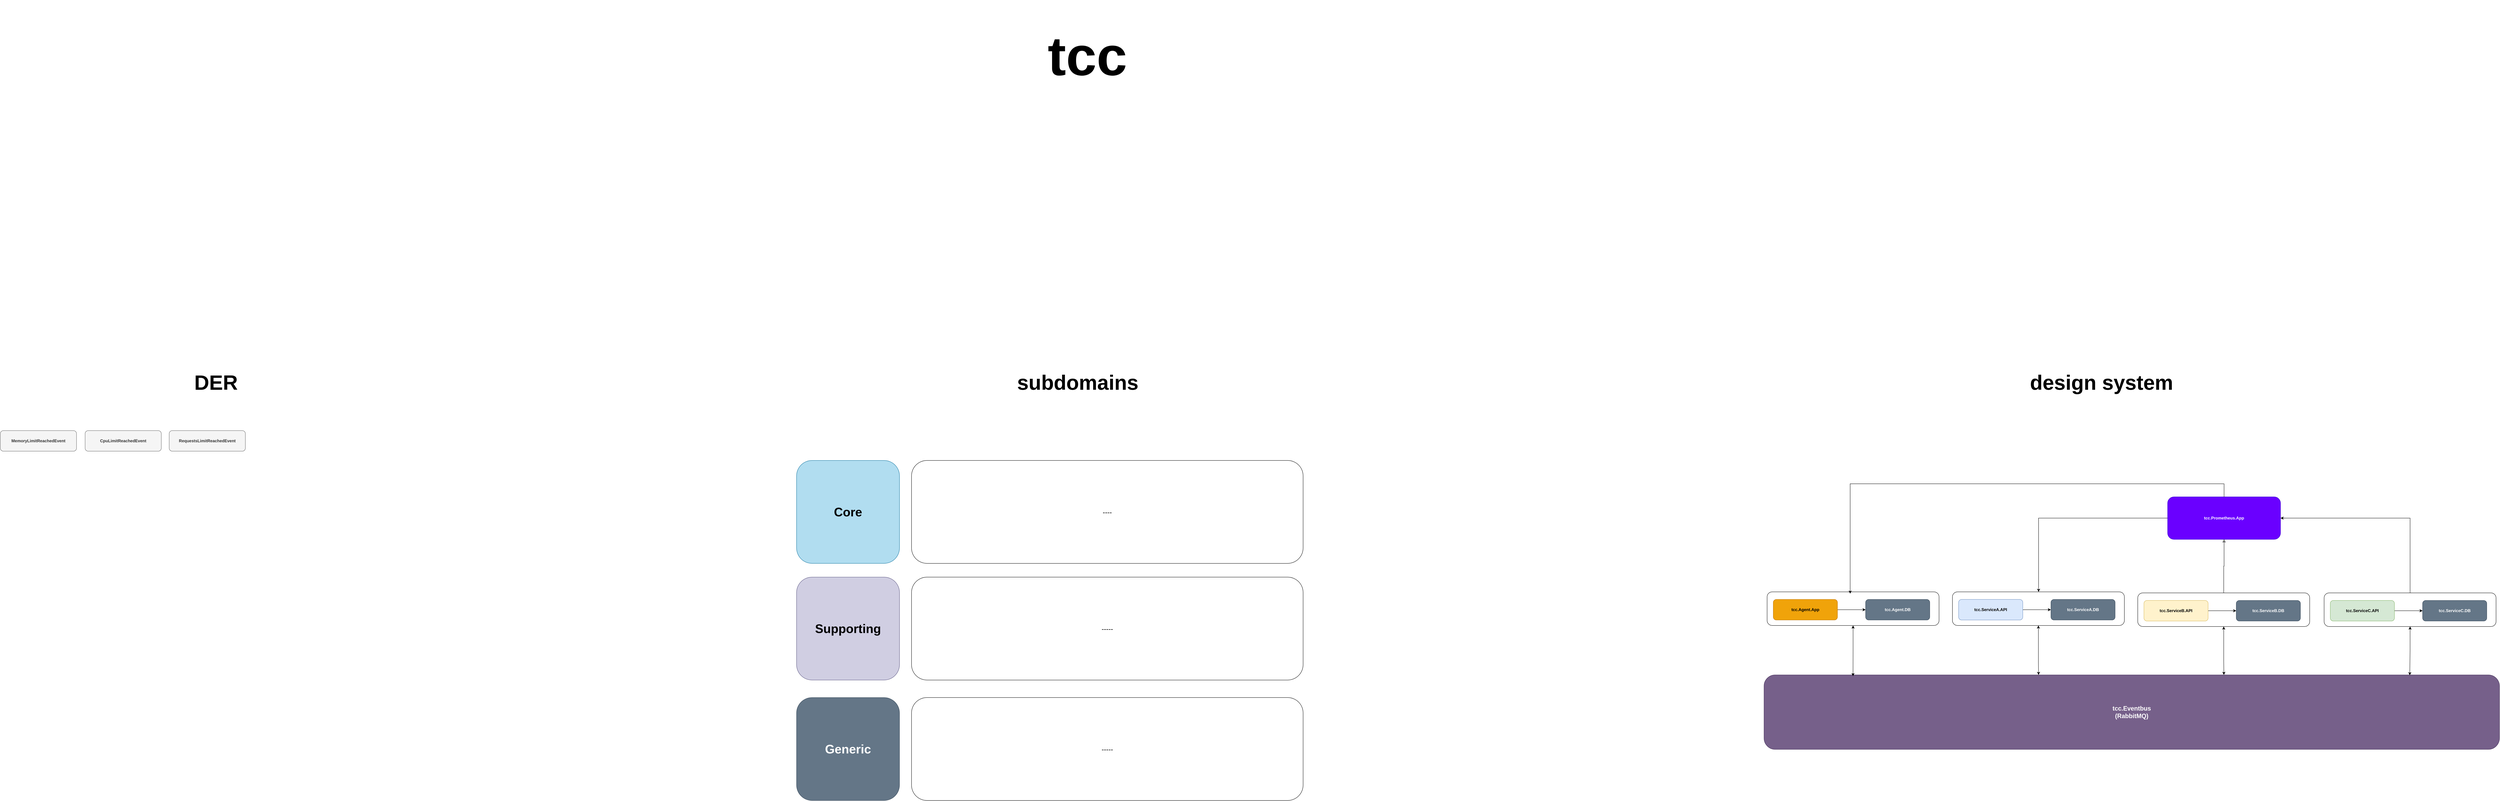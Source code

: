 <mxfile version="26.1.0">
  <diagram name="Page-1" id="tMXXNP4Gvz63WRGAOVup">
    <mxGraphModel dx="6753" dy="3424" grid="0" gridSize="10" guides="1" tooltips="1" connect="1" arrows="1" fold="1" page="0" pageScale="1" pageWidth="850" pageHeight="1100" background="none" math="0" shadow="0">
      <root>
        <mxCell id="0" />
        <mxCell id="1" parent="0" />
        <mxCell id="QCL9CWaMX2KkeLVTbilG-2" value="tcc" style="text;html=1;align=center;verticalAlign=middle;whiteSpace=wrap;rounded=0;fontSize=160;fontStyle=1;fontFamily=Helvetica;" parent="1" vertex="1">
          <mxGeometry x="-1806" y="-1684" width="1161" height="326" as="geometry" />
        </mxCell>
        <mxCell id="QCL9CWaMX2KkeLVTbilG-7" value="DER" style="text;html=1;align=center;verticalAlign=middle;whiteSpace=wrap;rounded=0;fontSize=60;fontStyle=1;fontFamily=Helvetica;" parent="1" vertex="1">
          <mxGeometry x="-4023" y="-638" width="517" height="138" as="geometry" />
        </mxCell>
        <mxCell id="QCL9CWaMX2KkeLVTbilG-38" value="design system" style="text;html=1;align=center;verticalAlign=middle;whiteSpace=wrap;rounded=0;fontSize=60;fontStyle=1;fontFamily=Helvetica;" parent="1" vertex="1">
          <mxGeometry x="1470.5" y="-638" width="517" height="138" as="geometry" />
        </mxCell>
        <mxCell id="QCL9CWaMX2KkeLVTbilG-54" value="&lt;font style=&quot;font-size: 18px;&quot;&gt;tcc.Eventbus&lt;/font&gt;&lt;div&gt;&lt;font style=&quot;font-size: 18px;&quot;&gt;(&lt;span style=&quot;background-color: transparent; color: light-dark(rgb(255, 255, 255), rgb(18, 18, 18));&quot;&gt;RabbitMQ)&lt;/span&gt;&lt;/font&gt;&lt;/div&gt;" style="rounded=1;whiteSpace=wrap;html=1;fillColor=#76608a;strokeColor=#432D57;fontStyle=1;fontColor=#ffffff;" parent="1" vertex="1">
          <mxGeometry x="746" y="283" width="2143" height="217" as="geometry" />
        </mxCell>
        <mxCell id="QCL9CWaMX2KkeLVTbilG-55" value="MemoryLimitReachedEvent" style="rounded=1;whiteSpace=wrap;html=1;fillColor=#f5f5f5;fontColor=#333333;strokeColor=#666666;fontStyle=1" parent="1" vertex="1">
          <mxGeometry x="-4393" y="-429" width="222" height="60" as="geometry" />
        </mxCell>
        <mxCell id="QCL9CWaMX2KkeLVTbilG-63" value="subdomains" style="text;html=1;align=center;verticalAlign=middle;whiteSpace=wrap;rounded=0;fontSize=60;fontStyle=1;fontFamily=Helvetica;" parent="1" vertex="1">
          <mxGeometry x="-1512" y="-638" width="517" height="138" as="geometry" />
        </mxCell>
        <mxCell id="QCL9CWaMX2KkeLVTbilG-64" value="Core" style="rounded=1;html=1;fillColor=#b1ddf0;strokeColor=#10739e;fontStyle=1;fontSize=36;whiteSpace=wrap;" parent="1" vertex="1">
          <mxGeometry x="-2073" y="-342" width="300" height="300" as="geometry" />
        </mxCell>
        <mxCell id="QCL9CWaMX2KkeLVTbilG-68" value="----" style="rounded=1;html=1;fontStyle=0;fontSize=20;whiteSpace=wrap;" parent="1" vertex="1">
          <mxGeometry x="-1738" y="-342" width="1141" height="300" as="geometry" />
        </mxCell>
        <mxCell id="QCL9CWaMX2KkeLVTbilG-69" value="Supporting" style="rounded=1;html=1;fillColor=#d0cee2;strokeColor=#56517e;fontStyle=1;fontSize=36;whiteSpace=wrap;" parent="1" vertex="1">
          <mxGeometry x="-2073" y="-2" width="300" height="300" as="geometry" />
        </mxCell>
        <mxCell id="QCL9CWaMX2KkeLVTbilG-70" value="-----" style="rounded=1;html=1;fontStyle=0;fontSize=20;whiteSpace=wrap;" parent="1" vertex="1">
          <mxGeometry x="-1738" y="-2" width="1141" height="300" as="geometry" />
        </mxCell>
        <mxCell id="QCL9CWaMX2KkeLVTbilG-71" value="Generic" style="rounded=1;html=1;fillColor=#647687;strokeColor=#314354;fontStyle=1;fontSize=36;whiteSpace=wrap;fontColor=#ffffff;" parent="1" vertex="1">
          <mxGeometry x="-2073" y="349" width="300" height="300" as="geometry" />
        </mxCell>
        <mxCell id="QCL9CWaMX2KkeLVTbilG-72" value="&lt;div&gt;-----&lt;/div&gt;" style="rounded=1;html=1;fontStyle=0;fontSize=20;whiteSpace=wrap;" parent="1" vertex="1">
          <mxGeometry x="-1738" y="349" width="1141" height="300" as="geometry" />
        </mxCell>
        <mxCell id="VkpXK9qTSNjcK0zEMSsr-28" value="CpuLimitReachedEvent" style="rounded=1;whiteSpace=wrap;html=1;fillColor=#f5f5f5;fontColor=#333333;strokeColor=#666666;fontStyle=1" parent="1" vertex="1">
          <mxGeometry x="-4146" y="-429" width="222" height="60" as="geometry" />
        </mxCell>
        <mxCell id="VkpXK9qTSNjcK0zEMSsr-29" value="RequestsLimitReachedEvent" style="rounded=1;whiteSpace=wrap;html=1;fillColor=#f5f5f5;fontColor=#333333;strokeColor=#666666;fontStyle=1" parent="1" vertex="1">
          <mxGeometry x="-3901" y="-429" width="222" height="60" as="geometry" />
        </mxCell>
        <mxCell id="1jicTN_pAsYFOgk-eUM7-19" value="" style="group" vertex="1" connectable="0" parent="1">
          <mxGeometry x="1835" y="44" width="501" height="98" as="geometry" />
        </mxCell>
        <mxCell id="VkpXK9qTSNjcK0zEMSsr-17" value="" style="rounded=1;whiteSpace=wrap;html=1;fillColor=none;" parent="1jicTN_pAsYFOgk-eUM7-19" vertex="1">
          <mxGeometry width="501" height="98" as="geometry" />
        </mxCell>
        <mxCell id="VkpXK9qTSNjcK0zEMSsr-18" style="edgeStyle=orthogonalEdgeStyle;rounded=0;orthogonalLoop=1;jettySize=auto;html=1;" parent="1jicTN_pAsYFOgk-eUM7-19" source="VkpXK9qTSNjcK0zEMSsr-19" target="VkpXK9qTSNjcK0zEMSsr-20" edge="1">
          <mxGeometry relative="1" as="geometry" />
        </mxCell>
        <mxCell id="VkpXK9qTSNjcK0zEMSsr-19" value="tcc.ServiceB.API" style="rounded=1;whiteSpace=wrap;html=1;fillColor=#fff2cc;strokeColor=#d6b656;fontStyle=1" parent="1jicTN_pAsYFOgk-eUM7-19" vertex="1">
          <mxGeometry x="18" y="22" width="187" height="60" as="geometry" />
        </mxCell>
        <mxCell id="VkpXK9qTSNjcK0zEMSsr-20" value="tcc.ServiceB.DB" style="rounded=1;whiteSpace=wrap;html=1;fillColor=#647687;strokeColor=#314354;fontStyle=1;fontColor=#ffffff;" parent="1jicTN_pAsYFOgk-eUM7-19" vertex="1">
          <mxGeometry x="287" y="22" width="187" height="60" as="geometry" />
        </mxCell>
        <mxCell id="1jicTN_pAsYFOgk-eUM7-20" value="" style="group" vertex="1" connectable="0" parent="1">
          <mxGeometry x="1295" y="41" width="501" height="98" as="geometry" />
        </mxCell>
        <mxCell id="QCL9CWaMX2KkeLVTbilG-34" value="" style="rounded=1;whiteSpace=wrap;html=1;fillColor=none;" parent="1jicTN_pAsYFOgk-eUM7-20" vertex="1">
          <mxGeometry width="501" height="98" as="geometry" />
        </mxCell>
        <mxCell id="QCL9CWaMX2KkeLVTbilG-45" style="edgeStyle=orthogonalEdgeStyle;rounded=0;orthogonalLoop=1;jettySize=auto;html=1;" parent="1jicTN_pAsYFOgk-eUM7-20" source="QCL9CWaMX2KkeLVTbilG-46" target="QCL9CWaMX2KkeLVTbilG-48" edge="1">
          <mxGeometry relative="1" as="geometry" />
        </mxCell>
        <mxCell id="QCL9CWaMX2KkeLVTbilG-46" value="tcc.ServiceA.API" style="rounded=1;whiteSpace=wrap;html=1;fillColor=#dae8fc;strokeColor=#6c8ebf;fontStyle=1" parent="1jicTN_pAsYFOgk-eUM7-20" vertex="1">
          <mxGeometry x="18" y="22" width="187" height="60" as="geometry" />
        </mxCell>
        <mxCell id="QCL9CWaMX2KkeLVTbilG-48" value="tcc.ServiceA.DB" style="rounded=1;whiteSpace=wrap;html=1;fillColor=#647687;strokeColor=#314354;fontStyle=1;fontColor=#ffffff;" parent="1jicTN_pAsYFOgk-eUM7-20" vertex="1">
          <mxGeometry x="287" y="22" width="187" height="60" as="geometry" />
        </mxCell>
        <mxCell id="1jicTN_pAsYFOgk-eUM7-21" value="" style="group" vertex="1" connectable="0" parent="1">
          <mxGeometry x="2378" y="44" width="501" height="98" as="geometry" />
        </mxCell>
        <mxCell id="VkpXK9qTSNjcK0zEMSsr-21" value="" style="rounded=1;whiteSpace=wrap;html=1;fillColor=none;" parent="1jicTN_pAsYFOgk-eUM7-21" vertex="1">
          <mxGeometry width="501" height="98" as="geometry" />
        </mxCell>
        <mxCell id="VkpXK9qTSNjcK0zEMSsr-22" style="edgeStyle=orthogonalEdgeStyle;rounded=0;orthogonalLoop=1;jettySize=auto;html=1;" parent="1jicTN_pAsYFOgk-eUM7-21" source="VkpXK9qTSNjcK0zEMSsr-23" target="VkpXK9qTSNjcK0zEMSsr-24" edge="1">
          <mxGeometry relative="1" as="geometry" />
        </mxCell>
        <mxCell id="VkpXK9qTSNjcK0zEMSsr-23" value="tcc.ServiceC.API" style="rounded=1;whiteSpace=wrap;html=1;fillColor=#d5e8d4;strokeColor=#82b366;fontStyle=1" parent="1jicTN_pAsYFOgk-eUM7-21" vertex="1">
          <mxGeometry x="18" y="22" width="187" height="60" as="geometry" />
        </mxCell>
        <mxCell id="VkpXK9qTSNjcK0zEMSsr-24" value="tcc.ServiceC.DB" style="rounded=1;whiteSpace=wrap;html=1;fillColor=#647687;strokeColor=#314354;fontStyle=1;fontColor=#ffffff;" parent="1jicTN_pAsYFOgk-eUM7-21" vertex="1">
          <mxGeometry x="287" y="22" width="187" height="60" as="geometry" />
        </mxCell>
        <mxCell id="1jicTN_pAsYFOgk-eUM7-23" value="" style="group" vertex="1" connectable="0" parent="1">
          <mxGeometry x="755" y="41" width="501" height="98" as="geometry" />
        </mxCell>
        <mxCell id="QCL9CWaMX2KkeLVTbilG-49" style="edgeStyle=orthogonalEdgeStyle;rounded=0;orthogonalLoop=1;jettySize=auto;html=1;" parent="1jicTN_pAsYFOgk-eUM7-23" source="QCL9CWaMX2KkeLVTbilG-52" target="QCL9CWaMX2KkeLVTbilG-53" edge="1">
          <mxGeometry relative="1" as="geometry" />
        </mxCell>
        <mxCell id="QCL9CWaMX2KkeLVTbilG-51" value="" style="rounded=1;whiteSpace=wrap;html=1;fillColor=none;" parent="1jicTN_pAsYFOgk-eUM7-23" vertex="1">
          <mxGeometry width="501" height="98" as="geometry" />
        </mxCell>
        <mxCell id="QCL9CWaMX2KkeLVTbilG-52" value="tcc.Agent.App" style="rounded=1;whiteSpace=wrap;html=1;fillColor=#f0a30a;strokeColor=#BD7000;fontStyle=1;fontColor=#000000;" parent="1jicTN_pAsYFOgk-eUM7-23" vertex="1">
          <mxGeometry x="18" y="22" width="187" height="60" as="geometry" />
        </mxCell>
        <mxCell id="QCL9CWaMX2KkeLVTbilG-53" value="tcc.Agent.DB" style="rounded=1;whiteSpace=wrap;html=1;fillColor=#647687;strokeColor=#314354;fontStyle=1;fontColor=#ffffff;" parent="1jicTN_pAsYFOgk-eUM7-23" vertex="1">
          <mxGeometry x="287" y="22" width="187" height="60" as="geometry" />
        </mxCell>
        <mxCell id="1jicTN_pAsYFOgk-eUM7-29" style="edgeStyle=orthogonalEdgeStyle;rounded=0;orthogonalLoop=1;jettySize=auto;html=1;startArrow=none;startFill=0;endArrow=classic;endFill=1;" edge="1" parent="1" source="1jicTN_pAsYFOgk-eUM7-3" target="QCL9CWaMX2KkeLVTbilG-34">
          <mxGeometry relative="1" as="geometry">
            <mxPoint x="1637" y="-24" as="targetPoint" />
            <Array as="points">
              <mxPoint x="1546" y="-174" />
            </Array>
          </mxGeometry>
        </mxCell>
        <mxCell id="1jicTN_pAsYFOgk-eUM7-30" style="edgeStyle=orthogonalEdgeStyle;rounded=0;orthogonalLoop=1;jettySize=auto;html=1;entryX=0.5;entryY=0;entryDx=0;entryDy=0;startArrow=classic;startFill=0;endArrow=none;" edge="1" parent="1" source="1jicTN_pAsYFOgk-eUM7-3" target="VkpXK9qTSNjcK0zEMSsr-17">
          <mxGeometry relative="1" as="geometry" />
        </mxCell>
        <mxCell id="1jicTN_pAsYFOgk-eUM7-31" style="edgeStyle=orthogonalEdgeStyle;rounded=0;orthogonalLoop=1;jettySize=auto;html=1;entryX=0.5;entryY=0;entryDx=0;entryDy=0;endArrow=none;startFill=1;startArrow=classic;" edge="1" parent="1" source="1jicTN_pAsYFOgk-eUM7-3" target="VkpXK9qTSNjcK0zEMSsr-21">
          <mxGeometry relative="1" as="geometry" />
        </mxCell>
        <mxCell id="1jicTN_pAsYFOgk-eUM7-3" value="tcc.Prometheus.App" style="rounded=1;whiteSpace=wrap;html=1;fillColor=#6a00ff;strokeColor=#3700CC;fontStyle=1;fontColor=#ffffff;" vertex="1" parent="1">
          <mxGeometry x="1922" y="-236" width="329" height="124" as="geometry" />
        </mxCell>
        <mxCell id="1jicTN_pAsYFOgk-eUM7-25" style="edgeStyle=orthogonalEdgeStyle;rounded=0;orthogonalLoop=1;jettySize=auto;html=1;startArrow=classic;startFill=1;" edge="1" parent="1" source="QCL9CWaMX2KkeLVTbilG-34" target="QCL9CWaMX2KkeLVTbilG-54">
          <mxGeometry relative="1" as="geometry">
            <mxPoint x="1545.5" y="276.941" as="targetPoint" />
            <Array as="points">
              <mxPoint x="1546" y="247" />
              <mxPoint x="1546" y="247" />
            </Array>
          </mxGeometry>
        </mxCell>
        <mxCell id="1jicTN_pAsYFOgk-eUM7-26" style="edgeStyle=orthogonalEdgeStyle;rounded=0;orthogonalLoop=1;jettySize=auto;html=1;startArrow=classic;startFill=1;" edge="1" parent="1" source="VkpXK9qTSNjcK0zEMSsr-17" target="QCL9CWaMX2KkeLVTbilG-54">
          <mxGeometry relative="1" as="geometry">
            <Array as="points">
              <mxPoint x="2086" y="242" />
              <mxPoint x="2086" y="242" />
            </Array>
          </mxGeometry>
        </mxCell>
        <mxCell id="1jicTN_pAsYFOgk-eUM7-28" style="edgeStyle=orthogonalEdgeStyle;rounded=0;orthogonalLoop=1;jettySize=auto;html=1;entryX=0.121;entryY=0.017;entryDx=0;entryDy=0;entryPerimeter=0;startArrow=classic;startFill=1;" edge="1" parent="1" source="QCL9CWaMX2KkeLVTbilG-51" target="QCL9CWaMX2KkeLVTbilG-54">
          <mxGeometry relative="1" as="geometry">
            <Array as="points" />
          </mxGeometry>
        </mxCell>
        <mxCell id="1jicTN_pAsYFOgk-eUM7-32" style="edgeStyle=orthogonalEdgeStyle;rounded=0;orthogonalLoop=1;jettySize=auto;html=1;entryX=0.483;entryY=0.053;entryDx=0;entryDy=0;entryPerimeter=0;" edge="1" parent="1" source="1jicTN_pAsYFOgk-eUM7-3" target="QCL9CWaMX2KkeLVTbilG-51">
          <mxGeometry relative="1" as="geometry">
            <mxPoint x="2113" y="-260" as="sourcePoint" />
            <Array as="points">
              <mxPoint x="2087" y="-274" />
              <mxPoint x="997" y="-274" />
            </Array>
          </mxGeometry>
        </mxCell>
        <mxCell id="1jicTN_pAsYFOgk-eUM7-33" style="edgeStyle=orthogonalEdgeStyle;rounded=0;orthogonalLoop=1;jettySize=auto;html=1;entryX=0.878;entryY=0.005;entryDx=0;entryDy=0;entryPerimeter=0;startArrow=classic;startFill=1;" edge="1" parent="1" source="VkpXK9qTSNjcK0zEMSsr-21" target="QCL9CWaMX2KkeLVTbilG-54">
          <mxGeometry relative="1" as="geometry" />
        </mxCell>
      </root>
    </mxGraphModel>
  </diagram>
</mxfile>
